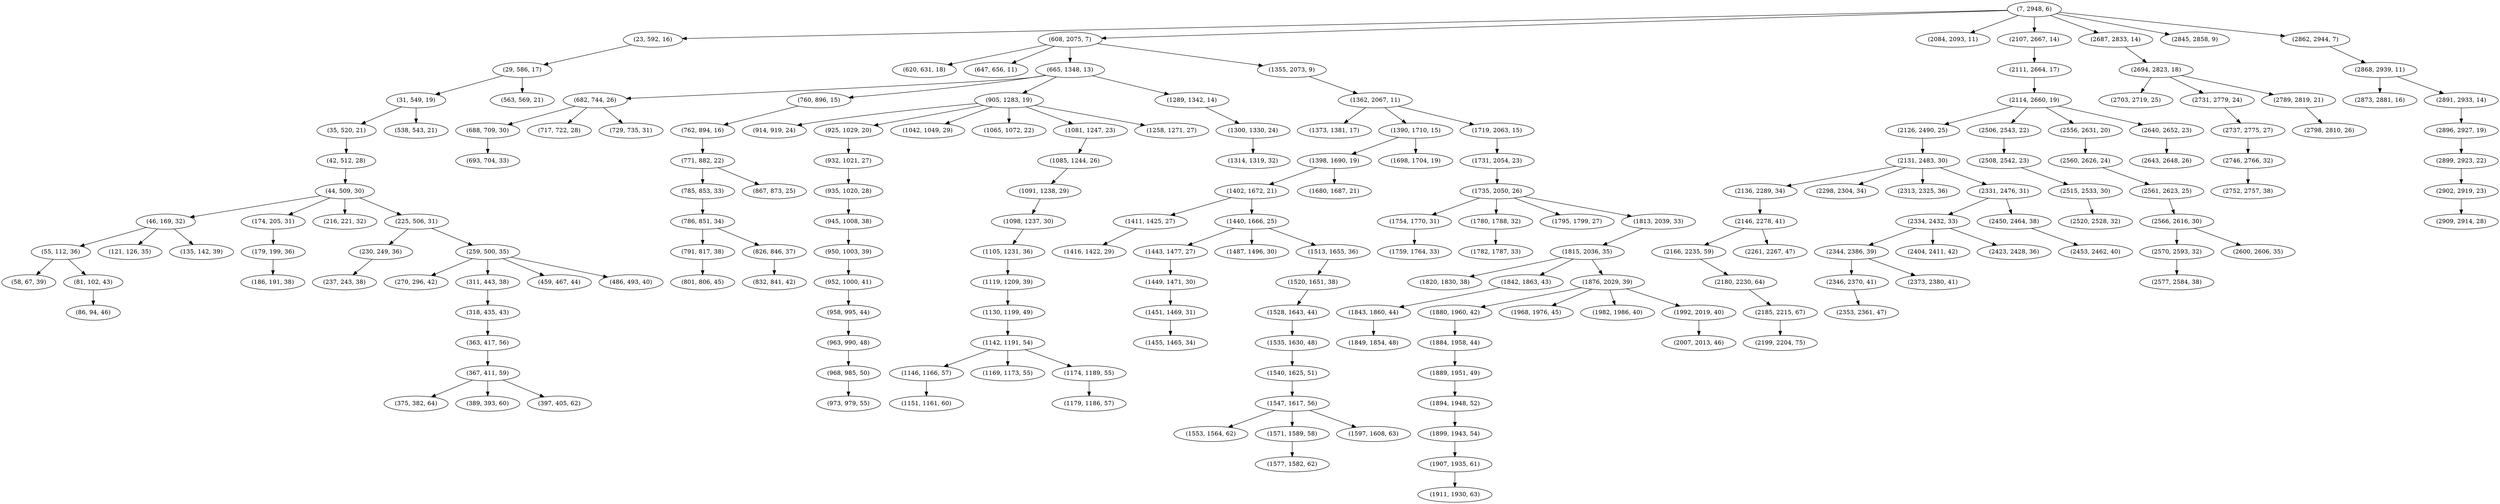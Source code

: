 digraph tree {
    "(7, 2948, 6)";
    "(23, 592, 16)";
    "(29, 586, 17)";
    "(31, 549, 19)";
    "(35, 520, 21)";
    "(42, 512, 28)";
    "(44, 509, 30)";
    "(46, 169, 32)";
    "(55, 112, 36)";
    "(58, 67, 39)";
    "(81, 102, 43)";
    "(86, 94, 46)";
    "(121, 126, 35)";
    "(135, 142, 39)";
    "(174, 205, 31)";
    "(179, 199, 36)";
    "(186, 191, 38)";
    "(216, 221, 32)";
    "(225, 506, 31)";
    "(230, 249, 36)";
    "(237, 243, 38)";
    "(259, 500, 35)";
    "(270, 296, 42)";
    "(311, 443, 38)";
    "(318, 435, 43)";
    "(363, 417, 56)";
    "(367, 411, 59)";
    "(375, 382, 64)";
    "(389, 393, 60)";
    "(397, 405, 62)";
    "(459, 467, 44)";
    "(486, 493, 40)";
    "(538, 543, 21)";
    "(563, 569, 21)";
    "(608, 2075, 7)";
    "(620, 631, 18)";
    "(647, 656, 11)";
    "(665, 1348, 13)";
    "(682, 744, 26)";
    "(688, 709, 30)";
    "(693, 704, 33)";
    "(717, 722, 28)";
    "(729, 735, 31)";
    "(760, 896, 15)";
    "(762, 894, 16)";
    "(771, 882, 22)";
    "(785, 853, 33)";
    "(786, 851, 34)";
    "(791, 817, 38)";
    "(801, 806, 45)";
    "(826, 846, 37)";
    "(832, 841, 42)";
    "(867, 873, 25)";
    "(905, 1283, 19)";
    "(914, 919, 24)";
    "(925, 1029, 20)";
    "(932, 1021, 27)";
    "(935, 1020, 28)";
    "(945, 1008, 38)";
    "(950, 1003, 39)";
    "(952, 1000, 41)";
    "(958, 995, 44)";
    "(963, 990, 48)";
    "(968, 985, 50)";
    "(973, 979, 55)";
    "(1042, 1049, 29)";
    "(1065, 1072, 22)";
    "(1081, 1247, 23)";
    "(1085, 1244, 26)";
    "(1091, 1238, 29)";
    "(1098, 1237, 30)";
    "(1105, 1231, 36)";
    "(1119, 1209, 39)";
    "(1130, 1199, 49)";
    "(1142, 1191, 54)";
    "(1146, 1166, 57)";
    "(1151, 1161, 60)";
    "(1169, 1173, 55)";
    "(1174, 1189, 55)";
    "(1179, 1186, 57)";
    "(1258, 1271, 27)";
    "(1289, 1342, 14)";
    "(1300, 1330, 24)";
    "(1314, 1319, 32)";
    "(1355, 2073, 9)";
    "(1362, 2067, 11)";
    "(1373, 1381, 17)";
    "(1390, 1710, 15)";
    "(1398, 1690, 19)";
    "(1402, 1672, 21)";
    "(1411, 1425, 27)";
    "(1416, 1422, 29)";
    "(1440, 1666, 25)";
    "(1443, 1477, 27)";
    "(1449, 1471, 30)";
    "(1451, 1469, 31)";
    "(1455, 1465, 34)";
    "(1487, 1496, 30)";
    "(1513, 1655, 36)";
    "(1520, 1651, 38)";
    "(1528, 1643, 44)";
    "(1535, 1630, 48)";
    "(1540, 1625, 51)";
    "(1547, 1617, 56)";
    "(1553, 1564, 62)";
    "(1571, 1589, 58)";
    "(1577, 1582, 62)";
    "(1597, 1608, 63)";
    "(1680, 1687, 21)";
    "(1698, 1704, 19)";
    "(1719, 2063, 15)";
    "(1731, 2054, 23)";
    "(1735, 2050, 26)";
    "(1754, 1770, 31)";
    "(1759, 1764, 33)";
    "(1780, 1788, 32)";
    "(1782, 1787, 33)";
    "(1795, 1799, 27)";
    "(1813, 2039, 33)";
    "(1815, 2036, 35)";
    "(1820, 1830, 38)";
    "(1842, 1863, 43)";
    "(1843, 1860, 44)";
    "(1849, 1854, 48)";
    "(1876, 2029, 39)";
    "(1880, 1960, 42)";
    "(1884, 1958, 44)";
    "(1889, 1951, 49)";
    "(1894, 1948, 52)";
    "(1899, 1943, 54)";
    "(1907, 1935, 61)";
    "(1911, 1930, 63)";
    "(1968, 1976, 45)";
    "(1982, 1986, 40)";
    "(1992, 2019, 40)";
    "(2007, 2013, 46)";
    "(2084, 2093, 11)";
    "(2107, 2667, 14)";
    "(2111, 2664, 17)";
    "(2114, 2660, 19)";
    "(2126, 2490, 25)";
    "(2131, 2483, 30)";
    "(2136, 2289, 34)";
    "(2146, 2278, 41)";
    "(2166, 2235, 59)";
    "(2180, 2230, 64)";
    "(2185, 2215, 67)";
    "(2199, 2204, 75)";
    "(2261, 2267, 47)";
    "(2298, 2304, 34)";
    "(2313, 2325, 36)";
    "(2331, 2476, 31)";
    "(2334, 2432, 33)";
    "(2344, 2386, 39)";
    "(2346, 2370, 41)";
    "(2353, 2361, 47)";
    "(2373, 2380, 41)";
    "(2404, 2411, 42)";
    "(2423, 2428, 36)";
    "(2450, 2464, 38)";
    "(2453, 2462, 40)";
    "(2506, 2543, 22)";
    "(2508, 2542, 23)";
    "(2515, 2533, 30)";
    "(2520, 2528, 32)";
    "(2556, 2631, 20)";
    "(2560, 2626, 24)";
    "(2561, 2623, 25)";
    "(2566, 2616, 30)";
    "(2570, 2593, 32)";
    "(2577, 2584, 38)";
    "(2600, 2606, 35)";
    "(2640, 2652, 23)";
    "(2643, 2648, 26)";
    "(2687, 2833, 14)";
    "(2694, 2823, 18)";
    "(2703, 2719, 25)";
    "(2731, 2779, 24)";
    "(2737, 2775, 27)";
    "(2746, 2766, 32)";
    "(2752, 2757, 38)";
    "(2789, 2819, 21)";
    "(2798, 2810, 26)";
    "(2845, 2858, 9)";
    "(2862, 2944, 7)";
    "(2868, 2939, 11)";
    "(2873, 2881, 16)";
    "(2891, 2933, 14)";
    "(2896, 2927, 19)";
    "(2899, 2923, 22)";
    "(2902, 2919, 23)";
    "(2909, 2914, 28)";
    "(7, 2948, 6)" -> "(23, 592, 16)";
    "(7, 2948, 6)" -> "(608, 2075, 7)";
    "(7, 2948, 6)" -> "(2084, 2093, 11)";
    "(7, 2948, 6)" -> "(2107, 2667, 14)";
    "(7, 2948, 6)" -> "(2687, 2833, 14)";
    "(7, 2948, 6)" -> "(2845, 2858, 9)";
    "(7, 2948, 6)" -> "(2862, 2944, 7)";
    "(23, 592, 16)" -> "(29, 586, 17)";
    "(29, 586, 17)" -> "(31, 549, 19)";
    "(29, 586, 17)" -> "(563, 569, 21)";
    "(31, 549, 19)" -> "(35, 520, 21)";
    "(31, 549, 19)" -> "(538, 543, 21)";
    "(35, 520, 21)" -> "(42, 512, 28)";
    "(42, 512, 28)" -> "(44, 509, 30)";
    "(44, 509, 30)" -> "(46, 169, 32)";
    "(44, 509, 30)" -> "(174, 205, 31)";
    "(44, 509, 30)" -> "(216, 221, 32)";
    "(44, 509, 30)" -> "(225, 506, 31)";
    "(46, 169, 32)" -> "(55, 112, 36)";
    "(46, 169, 32)" -> "(121, 126, 35)";
    "(46, 169, 32)" -> "(135, 142, 39)";
    "(55, 112, 36)" -> "(58, 67, 39)";
    "(55, 112, 36)" -> "(81, 102, 43)";
    "(81, 102, 43)" -> "(86, 94, 46)";
    "(174, 205, 31)" -> "(179, 199, 36)";
    "(179, 199, 36)" -> "(186, 191, 38)";
    "(225, 506, 31)" -> "(230, 249, 36)";
    "(225, 506, 31)" -> "(259, 500, 35)";
    "(230, 249, 36)" -> "(237, 243, 38)";
    "(259, 500, 35)" -> "(270, 296, 42)";
    "(259, 500, 35)" -> "(311, 443, 38)";
    "(259, 500, 35)" -> "(459, 467, 44)";
    "(259, 500, 35)" -> "(486, 493, 40)";
    "(311, 443, 38)" -> "(318, 435, 43)";
    "(318, 435, 43)" -> "(363, 417, 56)";
    "(363, 417, 56)" -> "(367, 411, 59)";
    "(367, 411, 59)" -> "(375, 382, 64)";
    "(367, 411, 59)" -> "(389, 393, 60)";
    "(367, 411, 59)" -> "(397, 405, 62)";
    "(608, 2075, 7)" -> "(620, 631, 18)";
    "(608, 2075, 7)" -> "(647, 656, 11)";
    "(608, 2075, 7)" -> "(665, 1348, 13)";
    "(608, 2075, 7)" -> "(1355, 2073, 9)";
    "(665, 1348, 13)" -> "(682, 744, 26)";
    "(665, 1348, 13)" -> "(760, 896, 15)";
    "(665, 1348, 13)" -> "(905, 1283, 19)";
    "(665, 1348, 13)" -> "(1289, 1342, 14)";
    "(682, 744, 26)" -> "(688, 709, 30)";
    "(682, 744, 26)" -> "(717, 722, 28)";
    "(682, 744, 26)" -> "(729, 735, 31)";
    "(688, 709, 30)" -> "(693, 704, 33)";
    "(760, 896, 15)" -> "(762, 894, 16)";
    "(762, 894, 16)" -> "(771, 882, 22)";
    "(771, 882, 22)" -> "(785, 853, 33)";
    "(771, 882, 22)" -> "(867, 873, 25)";
    "(785, 853, 33)" -> "(786, 851, 34)";
    "(786, 851, 34)" -> "(791, 817, 38)";
    "(786, 851, 34)" -> "(826, 846, 37)";
    "(791, 817, 38)" -> "(801, 806, 45)";
    "(826, 846, 37)" -> "(832, 841, 42)";
    "(905, 1283, 19)" -> "(914, 919, 24)";
    "(905, 1283, 19)" -> "(925, 1029, 20)";
    "(905, 1283, 19)" -> "(1042, 1049, 29)";
    "(905, 1283, 19)" -> "(1065, 1072, 22)";
    "(905, 1283, 19)" -> "(1081, 1247, 23)";
    "(905, 1283, 19)" -> "(1258, 1271, 27)";
    "(925, 1029, 20)" -> "(932, 1021, 27)";
    "(932, 1021, 27)" -> "(935, 1020, 28)";
    "(935, 1020, 28)" -> "(945, 1008, 38)";
    "(945, 1008, 38)" -> "(950, 1003, 39)";
    "(950, 1003, 39)" -> "(952, 1000, 41)";
    "(952, 1000, 41)" -> "(958, 995, 44)";
    "(958, 995, 44)" -> "(963, 990, 48)";
    "(963, 990, 48)" -> "(968, 985, 50)";
    "(968, 985, 50)" -> "(973, 979, 55)";
    "(1081, 1247, 23)" -> "(1085, 1244, 26)";
    "(1085, 1244, 26)" -> "(1091, 1238, 29)";
    "(1091, 1238, 29)" -> "(1098, 1237, 30)";
    "(1098, 1237, 30)" -> "(1105, 1231, 36)";
    "(1105, 1231, 36)" -> "(1119, 1209, 39)";
    "(1119, 1209, 39)" -> "(1130, 1199, 49)";
    "(1130, 1199, 49)" -> "(1142, 1191, 54)";
    "(1142, 1191, 54)" -> "(1146, 1166, 57)";
    "(1142, 1191, 54)" -> "(1169, 1173, 55)";
    "(1142, 1191, 54)" -> "(1174, 1189, 55)";
    "(1146, 1166, 57)" -> "(1151, 1161, 60)";
    "(1174, 1189, 55)" -> "(1179, 1186, 57)";
    "(1289, 1342, 14)" -> "(1300, 1330, 24)";
    "(1300, 1330, 24)" -> "(1314, 1319, 32)";
    "(1355, 2073, 9)" -> "(1362, 2067, 11)";
    "(1362, 2067, 11)" -> "(1373, 1381, 17)";
    "(1362, 2067, 11)" -> "(1390, 1710, 15)";
    "(1362, 2067, 11)" -> "(1719, 2063, 15)";
    "(1390, 1710, 15)" -> "(1398, 1690, 19)";
    "(1390, 1710, 15)" -> "(1698, 1704, 19)";
    "(1398, 1690, 19)" -> "(1402, 1672, 21)";
    "(1398, 1690, 19)" -> "(1680, 1687, 21)";
    "(1402, 1672, 21)" -> "(1411, 1425, 27)";
    "(1402, 1672, 21)" -> "(1440, 1666, 25)";
    "(1411, 1425, 27)" -> "(1416, 1422, 29)";
    "(1440, 1666, 25)" -> "(1443, 1477, 27)";
    "(1440, 1666, 25)" -> "(1487, 1496, 30)";
    "(1440, 1666, 25)" -> "(1513, 1655, 36)";
    "(1443, 1477, 27)" -> "(1449, 1471, 30)";
    "(1449, 1471, 30)" -> "(1451, 1469, 31)";
    "(1451, 1469, 31)" -> "(1455, 1465, 34)";
    "(1513, 1655, 36)" -> "(1520, 1651, 38)";
    "(1520, 1651, 38)" -> "(1528, 1643, 44)";
    "(1528, 1643, 44)" -> "(1535, 1630, 48)";
    "(1535, 1630, 48)" -> "(1540, 1625, 51)";
    "(1540, 1625, 51)" -> "(1547, 1617, 56)";
    "(1547, 1617, 56)" -> "(1553, 1564, 62)";
    "(1547, 1617, 56)" -> "(1571, 1589, 58)";
    "(1547, 1617, 56)" -> "(1597, 1608, 63)";
    "(1571, 1589, 58)" -> "(1577, 1582, 62)";
    "(1719, 2063, 15)" -> "(1731, 2054, 23)";
    "(1731, 2054, 23)" -> "(1735, 2050, 26)";
    "(1735, 2050, 26)" -> "(1754, 1770, 31)";
    "(1735, 2050, 26)" -> "(1780, 1788, 32)";
    "(1735, 2050, 26)" -> "(1795, 1799, 27)";
    "(1735, 2050, 26)" -> "(1813, 2039, 33)";
    "(1754, 1770, 31)" -> "(1759, 1764, 33)";
    "(1780, 1788, 32)" -> "(1782, 1787, 33)";
    "(1813, 2039, 33)" -> "(1815, 2036, 35)";
    "(1815, 2036, 35)" -> "(1820, 1830, 38)";
    "(1815, 2036, 35)" -> "(1842, 1863, 43)";
    "(1815, 2036, 35)" -> "(1876, 2029, 39)";
    "(1842, 1863, 43)" -> "(1843, 1860, 44)";
    "(1843, 1860, 44)" -> "(1849, 1854, 48)";
    "(1876, 2029, 39)" -> "(1880, 1960, 42)";
    "(1876, 2029, 39)" -> "(1968, 1976, 45)";
    "(1876, 2029, 39)" -> "(1982, 1986, 40)";
    "(1876, 2029, 39)" -> "(1992, 2019, 40)";
    "(1880, 1960, 42)" -> "(1884, 1958, 44)";
    "(1884, 1958, 44)" -> "(1889, 1951, 49)";
    "(1889, 1951, 49)" -> "(1894, 1948, 52)";
    "(1894, 1948, 52)" -> "(1899, 1943, 54)";
    "(1899, 1943, 54)" -> "(1907, 1935, 61)";
    "(1907, 1935, 61)" -> "(1911, 1930, 63)";
    "(1992, 2019, 40)" -> "(2007, 2013, 46)";
    "(2107, 2667, 14)" -> "(2111, 2664, 17)";
    "(2111, 2664, 17)" -> "(2114, 2660, 19)";
    "(2114, 2660, 19)" -> "(2126, 2490, 25)";
    "(2114, 2660, 19)" -> "(2506, 2543, 22)";
    "(2114, 2660, 19)" -> "(2556, 2631, 20)";
    "(2114, 2660, 19)" -> "(2640, 2652, 23)";
    "(2126, 2490, 25)" -> "(2131, 2483, 30)";
    "(2131, 2483, 30)" -> "(2136, 2289, 34)";
    "(2131, 2483, 30)" -> "(2298, 2304, 34)";
    "(2131, 2483, 30)" -> "(2313, 2325, 36)";
    "(2131, 2483, 30)" -> "(2331, 2476, 31)";
    "(2136, 2289, 34)" -> "(2146, 2278, 41)";
    "(2146, 2278, 41)" -> "(2166, 2235, 59)";
    "(2146, 2278, 41)" -> "(2261, 2267, 47)";
    "(2166, 2235, 59)" -> "(2180, 2230, 64)";
    "(2180, 2230, 64)" -> "(2185, 2215, 67)";
    "(2185, 2215, 67)" -> "(2199, 2204, 75)";
    "(2331, 2476, 31)" -> "(2334, 2432, 33)";
    "(2331, 2476, 31)" -> "(2450, 2464, 38)";
    "(2334, 2432, 33)" -> "(2344, 2386, 39)";
    "(2334, 2432, 33)" -> "(2404, 2411, 42)";
    "(2334, 2432, 33)" -> "(2423, 2428, 36)";
    "(2344, 2386, 39)" -> "(2346, 2370, 41)";
    "(2344, 2386, 39)" -> "(2373, 2380, 41)";
    "(2346, 2370, 41)" -> "(2353, 2361, 47)";
    "(2450, 2464, 38)" -> "(2453, 2462, 40)";
    "(2506, 2543, 22)" -> "(2508, 2542, 23)";
    "(2508, 2542, 23)" -> "(2515, 2533, 30)";
    "(2515, 2533, 30)" -> "(2520, 2528, 32)";
    "(2556, 2631, 20)" -> "(2560, 2626, 24)";
    "(2560, 2626, 24)" -> "(2561, 2623, 25)";
    "(2561, 2623, 25)" -> "(2566, 2616, 30)";
    "(2566, 2616, 30)" -> "(2570, 2593, 32)";
    "(2566, 2616, 30)" -> "(2600, 2606, 35)";
    "(2570, 2593, 32)" -> "(2577, 2584, 38)";
    "(2640, 2652, 23)" -> "(2643, 2648, 26)";
    "(2687, 2833, 14)" -> "(2694, 2823, 18)";
    "(2694, 2823, 18)" -> "(2703, 2719, 25)";
    "(2694, 2823, 18)" -> "(2731, 2779, 24)";
    "(2694, 2823, 18)" -> "(2789, 2819, 21)";
    "(2731, 2779, 24)" -> "(2737, 2775, 27)";
    "(2737, 2775, 27)" -> "(2746, 2766, 32)";
    "(2746, 2766, 32)" -> "(2752, 2757, 38)";
    "(2789, 2819, 21)" -> "(2798, 2810, 26)";
    "(2862, 2944, 7)" -> "(2868, 2939, 11)";
    "(2868, 2939, 11)" -> "(2873, 2881, 16)";
    "(2868, 2939, 11)" -> "(2891, 2933, 14)";
    "(2891, 2933, 14)" -> "(2896, 2927, 19)";
    "(2896, 2927, 19)" -> "(2899, 2923, 22)";
    "(2899, 2923, 22)" -> "(2902, 2919, 23)";
    "(2902, 2919, 23)" -> "(2909, 2914, 28)";
}
